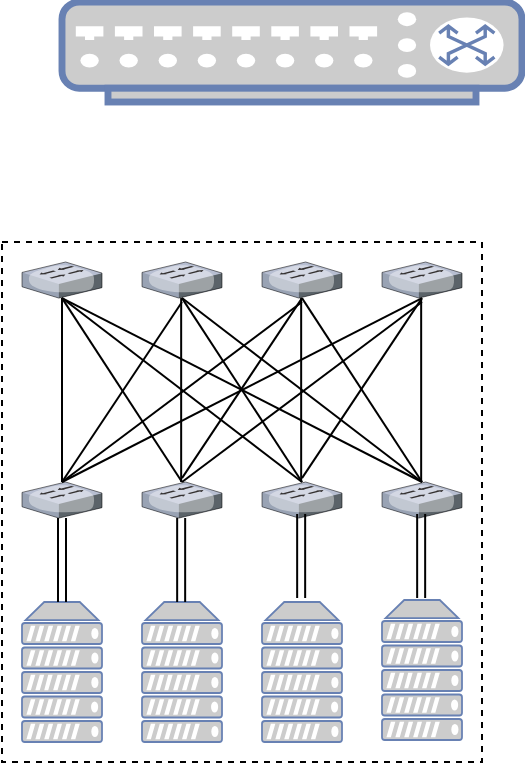 <mxfile version="13.3.4" type="github"><diagram id="y1kWOpUGHuxIJ3yEuqZ7" name="Page-1"><mxGraphModel dx="946" dy="1713" grid="1" gridSize="10" guides="1" tooltips="1" connect="1" arrows="1" fold="1" page="1" pageScale="1" pageWidth="827" pageHeight="1169" math="0" shadow="0"><root><mxCell id="0"/><mxCell id="1" parent="0"/><mxCell id="LMLSj2MRwrwGWkM6ZcZf-3" value="" style="fontColor=#0066CC;verticalAlign=top;verticalLabelPosition=bottom;labelPosition=center;align=center;html=1;outlineConnect=0;fillColor=#CCCCCC;strokeColor=#6881B3;gradientDirection=north;strokeWidth=2;shape=mxgraph.networks.switch;" parent="1" vertex="1"><mxGeometry x="120" y="-480" width="230" height="50" as="geometry"/></mxCell><mxCell id="LMLSj2MRwrwGWkM6ZcZf-53" value="" style="group" parent="1" vertex="1" connectable="0"><mxGeometry x="90" y="-360" width="240" height="260" as="geometry"/></mxCell><mxCell id="LMLSj2MRwrwGWkM6ZcZf-52" value="" style="rounded=0;whiteSpace=wrap;html=1;dashed=1;shadow=0;glass=0;" parent="LMLSj2MRwrwGWkM6ZcZf-53" vertex="1"><mxGeometry width="240" height="260" as="geometry"/></mxCell><mxCell id="LMLSj2MRwrwGWkM6ZcZf-4" value="" style="verticalLabelPosition=bottom;aspect=fixed;html=1;verticalAlign=top;strokeColor=none;align=center;outlineConnect=0;shape=mxgraph.citrix.switch;" parent="LMLSj2MRwrwGWkM6ZcZf-53" vertex="1"><mxGeometry x="10" y="120" width="40" height="18.04" as="geometry"/></mxCell><mxCell id="LMLSj2MRwrwGWkM6ZcZf-7" value="" style="fontColor=#0066CC;verticalAlign=top;verticalLabelPosition=bottom;labelPosition=center;align=center;html=1;outlineConnect=0;fillColor=#CCCCCC;strokeColor=#6881B3;gradientDirection=north;strokeWidth=2;shape=mxgraph.networks.server;" parent="LMLSj2MRwrwGWkM6ZcZf-53" vertex="1"><mxGeometry x="10" y="180" width="40" height="70" as="geometry"/></mxCell><mxCell id="LMLSj2MRwrwGWkM6ZcZf-8" value="" style="fontColor=#0066CC;verticalAlign=top;verticalLabelPosition=bottom;labelPosition=center;align=center;html=1;outlineConnect=0;fillColor=#CCCCCC;strokeColor=#6881B3;gradientDirection=north;strokeWidth=2;shape=mxgraph.networks.server;" parent="LMLSj2MRwrwGWkM6ZcZf-53" vertex="1"><mxGeometry x="70" y="180" width="40" height="70" as="geometry"/></mxCell><mxCell id="LMLSj2MRwrwGWkM6ZcZf-9" value="" style="fontColor=#0066CC;verticalAlign=top;verticalLabelPosition=bottom;labelPosition=center;align=center;html=1;outlineConnect=0;fillColor=#CCCCCC;strokeColor=#6881B3;gradientDirection=north;strokeWidth=2;shape=mxgraph.networks.server;" parent="LMLSj2MRwrwGWkM6ZcZf-53" vertex="1"><mxGeometry x="130" y="180" width="40" height="70" as="geometry"/></mxCell><mxCell id="LMLSj2MRwrwGWkM6ZcZf-19" value="" style="fontColor=#0066CC;verticalAlign=top;verticalLabelPosition=bottom;labelPosition=center;align=center;html=1;outlineConnect=0;fillColor=#CCCCCC;strokeColor=#6881B3;gradientDirection=north;strokeWidth=2;shape=mxgraph.networks.server;" parent="LMLSj2MRwrwGWkM6ZcZf-53" vertex="1"><mxGeometry x="190" y="179" width="40" height="70" as="geometry"/></mxCell><mxCell id="LMLSj2MRwrwGWkM6ZcZf-24" value="" style="verticalLabelPosition=bottom;aspect=fixed;html=1;verticalAlign=top;strokeColor=none;align=center;outlineConnect=0;shape=mxgraph.citrix.switch;" parent="LMLSj2MRwrwGWkM6ZcZf-53" vertex="1"><mxGeometry x="70" y="120" width="40" height="18.04" as="geometry"/></mxCell><mxCell id="LMLSj2MRwrwGWkM6ZcZf-25" value="" style="verticalLabelPosition=bottom;aspect=fixed;html=1;verticalAlign=top;strokeColor=none;align=center;outlineConnect=0;shape=mxgraph.citrix.switch;" parent="LMLSj2MRwrwGWkM6ZcZf-53" vertex="1"><mxGeometry x="130" y="120" width="40" height="18.04" as="geometry"/></mxCell><mxCell id="LMLSj2MRwrwGWkM6ZcZf-26" value="" style="verticalLabelPosition=bottom;aspect=fixed;html=1;verticalAlign=top;strokeColor=none;align=center;outlineConnect=0;shape=mxgraph.citrix.switch;" parent="LMLSj2MRwrwGWkM6ZcZf-53" vertex="1"><mxGeometry x="190" y="120" width="40" height="18.04" as="geometry"/></mxCell><mxCell id="LMLSj2MRwrwGWkM6ZcZf-27" value="" style="verticalLabelPosition=bottom;aspect=fixed;html=1;verticalAlign=top;strokeColor=none;align=center;outlineConnect=0;shape=mxgraph.citrix.switch;" parent="LMLSj2MRwrwGWkM6ZcZf-53" vertex="1"><mxGeometry x="10" y="10" width="40" height="18.04" as="geometry"/></mxCell><mxCell id="LMLSj2MRwrwGWkM6ZcZf-28" value="" style="verticalLabelPosition=bottom;aspect=fixed;html=1;verticalAlign=top;strokeColor=none;align=center;outlineConnect=0;shape=mxgraph.citrix.switch;" parent="LMLSj2MRwrwGWkM6ZcZf-53" vertex="1"><mxGeometry x="70" y="10" width="40" height="18.04" as="geometry"/></mxCell><mxCell id="LMLSj2MRwrwGWkM6ZcZf-29" value="" style="verticalLabelPosition=bottom;aspect=fixed;html=1;verticalAlign=top;strokeColor=none;align=center;outlineConnect=0;shape=mxgraph.citrix.switch;" parent="LMLSj2MRwrwGWkM6ZcZf-53" vertex="1"><mxGeometry x="130" y="10" width="40" height="18.04" as="geometry"/></mxCell><mxCell id="LMLSj2MRwrwGWkM6ZcZf-30" value="" style="verticalLabelPosition=bottom;aspect=fixed;html=1;verticalAlign=top;strokeColor=none;align=center;outlineConnect=0;shape=mxgraph.citrix.switch;" parent="LMLSj2MRwrwGWkM6ZcZf-53" vertex="1"><mxGeometry x="190" y="10" width="40" height="18.04" as="geometry"/></mxCell><mxCell id="LMLSj2MRwrwGWkM6ZcZf-32" value="" style="endArrow=none;html=1;" parent="LMLSj2MRwrwGWkM6ZcZf-53" source="LMLSj2MRwrwGWkM6ZcZf-4" edge="1"><mxGeometry width="50" height="50" relative="1" as="geometry"><mxPoint x="-20" y="78.04" as="sourcePoint"/><mxPoint x="30" y="28.04" as="targetPoint"/></mxGeometry></mxCell><mxCell id="LMLSj2MRwrwGWkM6ZcZf-33" value="" style="endArrow=none;html=1;" parent="LMLSj2MRwrwGWkM6ZcZf-53" edge="1"><mxGeometry width="50" height="50" relative="1" as="geometry"><mxPoint x="89.58" y="120" as="sourcePoint"/><mxPoint x="89.58" y="28.04" as="targetPoint"/></mxGeometry></mxCell><mxCell id="LMLSj2MRwrwGWkM6ZcZf-34" value="" style="endArrow=none;html=1;" parent="LMLSj2MRwrwGWkM6ZcZf-53" edge="1"><mxGeometry width="50" height="50" relative="1" as="geometry"><mxPoint x="149.58" y="120" as="sourcePoint"/><mxPoint x="149.58" y="28.04" as="targetPoint"/></mxGeometry></mxCell><mxCell id="LMLSj2MRwrwGWkM6ZcZf-35" value="" style="endArrow=none;html=1;" parent="LMLSj2MRwrwGWkM6ZcZf-53" edge="1"><mxGeometry width="50" height="50" relative="1" as="geometry"><mxPoint x="209.58" y="120" as="sourcePoint"/><mxPoint x="209.58" y="28.04" as="targetPoint"/></mxGeometry></mxCell><mxCell id="LMLSj2MRwrwGWkM6ZcZf-36" value="" style="endArrow=none;html=1;" parent="LMLSj2MRwrwGWkM6ZcZf-53" edge="1"><mxGeometry width="50" height="50" relative="1" as="geometry"><mxPoint x="90" y="120" as="sourcePoint"/><mxPoint x="30" y="28.04" as="targetPoint"/></mxGeometry></mxCell><mxCell id="LMLSj2MRwrwGWkM6ZcZf-37" value="" style="endArrow=none;html=1;" parent="LMLSj2MRwrwGWkM6ZcZf-53" edge="1"><mxGeometry width="50" height="50" relative="1" as="geometry"><mxPoint x="150" y="120" as="sourcePoint"/><mxPoint x="90" y="28.04" as="targetPoint"/></mxGeometry></mxCell><mxCell id="LMLSj2MRwrwGWkM6ZcZf-38" value="" style="endArrow=none;html=1;" parent="LMLSj2MRwrwGWkM6ZcZf-53" edge="1"><mxGeometry width="50" height="50" relative="1" as="geometry"><mxPoint x="210" y="120" as="sourcePoint"/><mxPoint x="150" y="28.04" as="targetPoint"/></mxGeometry></mxCell><mxCell id="LMLSj2MRwrwGWkM6ZcZf-39" value="" style="endArrow=none;html=1;" parent="LMLSj2MRwrwGWkM6ZcZf-53" edge="1"><mxGeometry width="50" height="50" relative="1" as="geometry"><mxPoint x="30" y="120" as="sourcePoint"/><mxPoint x="90" y="30" as="targetPoint"/></mxGeometry></mxCell><mxCell id="LMLSj2MRwrwGWkM6ZcZf-40" value="" style="endArrow=none;html=1;" parent="LMLSj2MRwrwGWkM6ZcZf-53" edge="1"><mxGeometry width="50" height="50" relative="1" as="geometry"><mxPoint x="90" y="118.04" as="sourcePoint"/><mxPoint x="150" y="28.04" as="targetPoint"/></mxGeometry></mxCell><mxCell id="LMLSj2MRwrwGWkM6ZcZf-41" value="" style="endArrow=none;html=1;" parent="LMLSj2MRwrwGWkM6ZcZf-53" edge="1"><mxGeometry width="50" height="50" relative="1" as="geometry"><mxPoint x="150" y="118.04" as="sourcePoint"/><mxPoint x="210" y="28.04" as="targetPoint"/></mxGeometry></mxCell><mxCell id="LMLSj2MRwrwGWkM6ZcZf-42" value="" style="endArrow=none;html=1;exitX=0.5;exitY=0;exitDx=0;exitDy=0;exitPerimeter=0;" parent="LMLSj2MRwrwGWkM6ZcZf-53" source="LMLSj2MRwrwGWkM6ZcZf-25" edge="1"><mxGeometry width="50" height="50" relative="1" as="geometry"><mxPoint x="-20" y="78.04" as="sourcePoint"/><mxPoint x="30" y="28.04" as="targetPoint"/></mxGeometry></mxCell><mxCell id="LMLSj2MRwrwGWkM6ZcZf-43" value="" style="endArrow=none;html=1;exitX=0.5;exitY=0;exitDx=0;exitDy=0;exitPerimeter=0;" parent="LMLSj2MRwrwGWkM6ZcZf-53" edge="1"><mxGeometry width="50" height="50" relative="1" as="geometry"><mxPoint x="210" y="120" as="sourcePoint"/><mxPoint x="90" y="28.04" as="targetPoint"/></mxGeometry></mxCell><mxCell id="LMLSj2MRwrwGWkM6ZcZf-44" value="" style="endArrow=none;html=1;" parent="LMLSj2MRwrwGWkM6ZcZf-53" edge="1"><mxGeometry width="50" height="50" relative="1" as="geometry"><mxPoint x="30" y="120" as="sourcePoint"/><mxPoint x="150" y="30" as="targetPoint"/></mxGeometry></mxCell><mxCell id="LMLSj2MRwrwGWkM6ZcZf-45" value="" style="endArrow=none;html=1;" parent="LMLSj2MRwrwGWkM6ZcZf-53" edge="1"><mxGeometry width="50" height="50" relative="1" as="geometry"><mxPoint x="90" y="120" as="sourcePoint"/><mxPoint x="210" y="30" as="targetPoint"/></mxGeometry></mxCell><mxCell id="LMLSj2MRwrwGWkM6ZcZf-46" value="" style="endArrow=none;html=1;" parent="LMLSj2MRwrwGWkM6ZcZf-53" edge="1"><mxGeometry width="50" height="50" relative="1" as="geometry"><mxPoint x="210" y="120" as="sourcePoint"/><mxPoint x="30" y="28.04" as="targetPoint"/></mxGeometry></mxCell><mxCell id="LMLSj2MRwrwGWkM6ZcZf-47" value="" style="endArrow=none;html=1;" parent="LMLSj2MRwrwGWkM6ZcZf-53" edge="1"><mxGeometry width="50" height="50" relative="1" as="geometry"><mxPoint x="30" y="120" as="sourcePoint"/><mxPoint x="210" y="28.04" as="targetPoint"/></mxGeometry></mxCell><mxCell id="LMLSj2MRwrwGWkM6ZcZf-48" value="" style="shape=link;html=1;exitX=0.5;exitY=0;exitDx=0;exitDy=0;exitPerimeter=0;" parent="LMLSj2MRwrwGWkM6ZcZf-53" source="LMLSj2MRwrwGWkM6ZcZf-7" edge="1"><mxGeometry width="50" height="50" relative="1" as="geometry"><mxPoint x="-20" y="188.04" as="sourcePoint"/><mxPoint x="30" y="138.04" as="targetPoint"/></mxGeometry></mxCell><mxCell id="LMLSj2MRwrwGWkM6ZcZf-49" value="" style="shape=link;html=1;exitX=0.5;exitY=0;exitDx=0;exitDy=0;exitPerimeter=0;" parent="LMLSj2MRwrwGWkM6ZcZf-53" edge="1"><mxGeometry width="50" height="50" relative="1" as="geometry"><mxPoint x="89.58" y="180" as="sourcePoint"/><mxPoint x="89.58" y="138.04" as="targetPoint"/></mxGeometry></mxCell><mxCell id="LMLSj2MRwrwGWkM6ZcZf-50" value="" style="shape=link;html=1;exitX=0.5;exitY=0;exitDx=0;exitDy=0;exitPerimeter=0;" parent="LMLSj2MRwrwGWkM6ZcZf-53" edge="1"><mxGeometry width="50" height="50" relative="1" as="geometry"><mxPoint x="149.58" y="178" as="sourcePoint"/><mxPoint x="149.58" y="136.04" as="targetPoint"/></mxGeometry></mxCell><mxCell id="LMLSj2MRwrwGWkM6ZcZf-51" value="" style="shape=link;html=1;exitX=0.5;exitY=0;exitDx=0;exitDy=0;exitPerimeter=0;" parent="LMLSj2MRwrwGWkM6ZcZf-53" edge="1"><mxGeometry width="50" height="50" relative="1" as="geometry"><mxPoint x="209.58" y="178" as="sourcePoint"/><mxPoint x="209.58" y="136.04" as="targetPoint"/></mxGeometry></mxCell></root></mxGraphModel></diagram></mxfile>